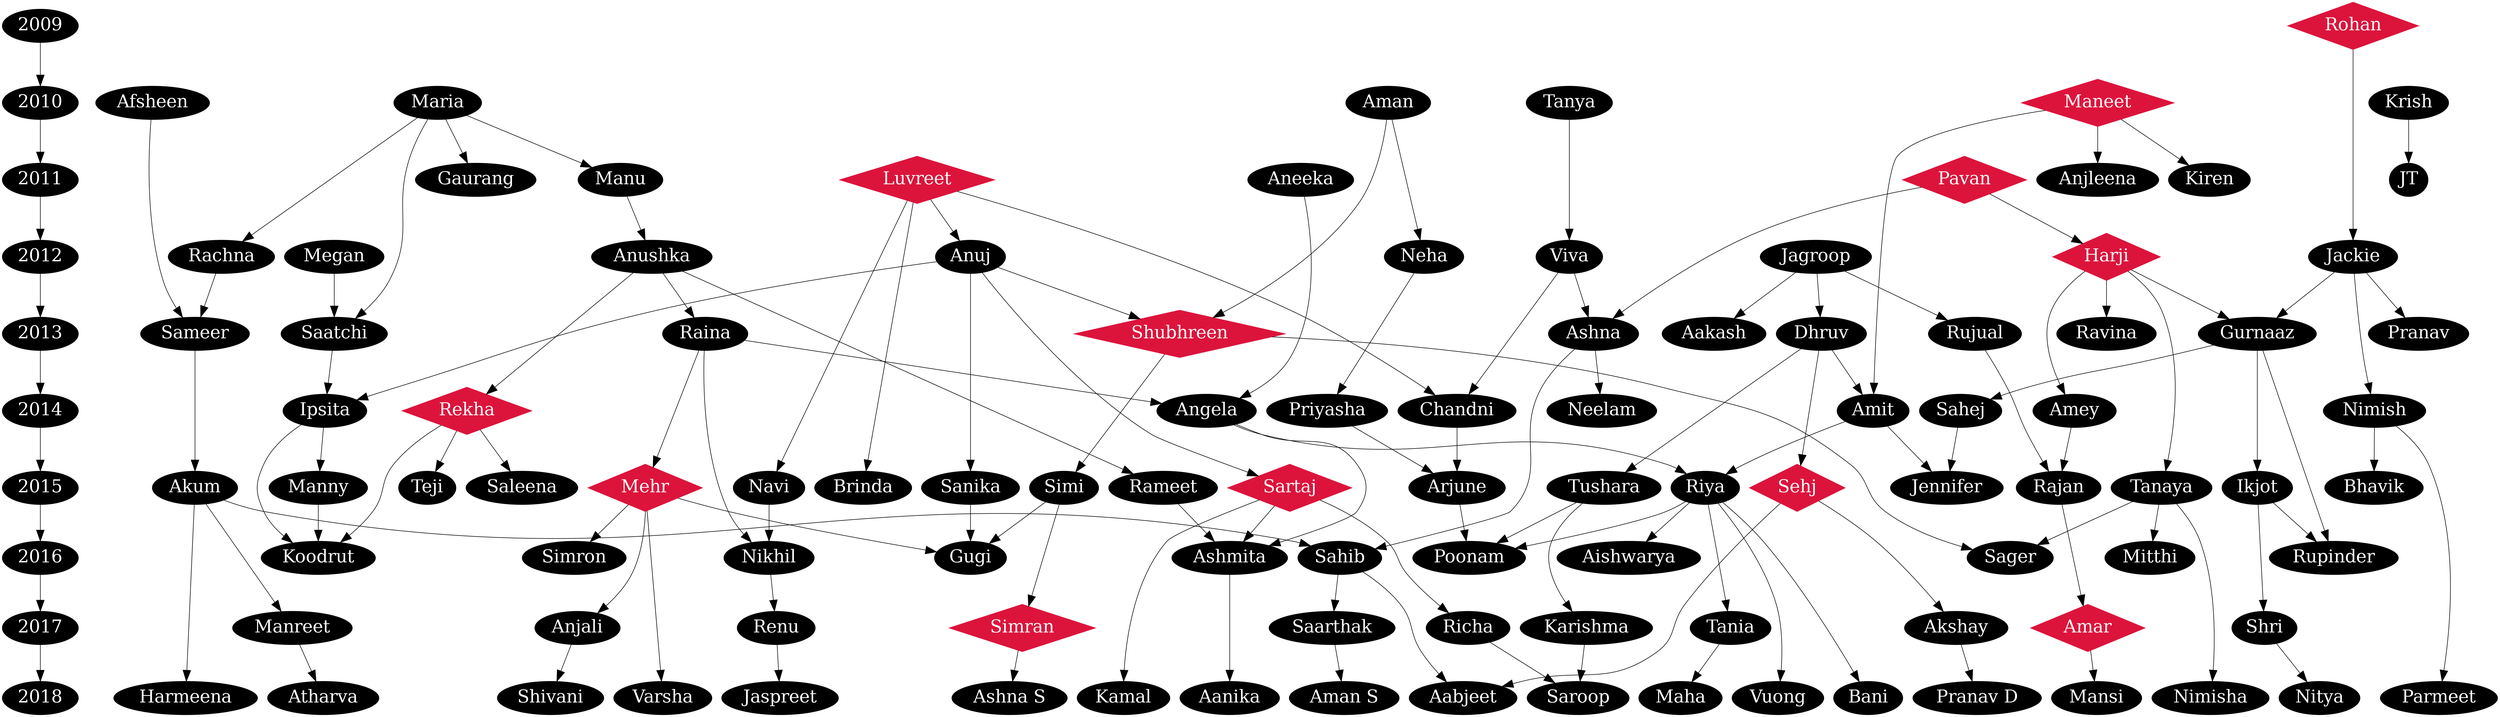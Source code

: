 digraph DRP {
bgcolor=white;
center=true;
ranksep=.75;
	edge [arrowsize=2.0, color=black];
	node [color=black, fontcolor=white,fontsize=32, style=filled];
"2009" -> "2010"
"2010" -> "2011"
"2011" -> "2012"
"2012" -> "2013"
"2013" -> "2014"
"2014" -> "2015"
"2015" -> "2016"
"2016" -> "2017"
"2017" -> "2018"
"Rujual" -> "Rajan"
"Shubhreen" [shape=diamond, color=crimson]
"Shubhreen" -> "Simi"
"Shubhreen" [shape=diamond, color=crimson]
"Shubhreen" -> "Sager"
"Amey" -> "Rajan"
"Chandni" -> "Arjune"
"Neha" -> "Priyasha"
"Jagroop" -> "Rujual"
"Jagroop" -> "Dhruv"
"Jagroop" -> "Aakash"
"Luvreet" [shape=diamond, color=crimson]
"Luvreet" -> "Anuj"
"Luvreet" [shape=diamond, color=crimson]
"Luvreet" -> "Chandni"
"Luvreet" [shape=diamond, color=crimson]
"Luvreet" -> "Navi"
"Luvreet" [shape=diamond, color=crimson]
"Luvreet" -> "Brinda"
"Afsheen" -> "Sameer"
"Ashna" -> "Neelam"
"Ashna" -> "Sahib"
"Shri" -> "Nitya"
"Richa" -> "Saroop"
"Manreet" -> "Atharva"
"Nimish" -> "Bhavik"
"Nimish" -> "Parmeet"
"Saatchi" -> "Ipsita"
"Harji" [shape=diamond, color=crimson]
"Harji" -> "Gurnaaz"
"Harji" [shape=diamond, color=crimson]
"Harji" -> "Amey"
"Harji" [shape=diamond, color=crimson]
"Harji" -> "Tanaya"
"Harji" [shape=diamond, color=crimson]
"Harji" -> "Ravina"
"Manu" -> "Anushka"
"Sahej" -> "Jennifer"
"Rameet" -> "Ashmita"
"Amar" [shape=diamond, color=crimson]
"Amar" -> "Mansi"
"Aman" -> "Shubhreen"
"Aman" -> "Neha"
"Amit" -> "Riya"
"Amit" -> "Jennifer"
"Tushara" -> "Poonam"
"Tushara" -> "Karishma"
"Megan" -> "Saatchi"
"Arjune" -> "Poonam"
"Sartaj" [shape=diamond, color=crimson]
"Sartaj" -> "Richa"
"Sartaj" [shape=diamond, color=crimson]
"Sartaj" -> "Ashmita"
"Sartaj" [shape=diamond, color=crimson]
"Sartaj" -> "Kamal"
"Ikjot" -> "Rupinder"
"Ikjot" -> "Shri"
"Renu" -> "Jaspreet"
"Akum" -> "Sahib"
"Akum" -> "Manreet"
"Akum" -> "Harmeena"
"Saarthak" -> "Aman S"
"Dhruv" -> "Sehj"
"Dhruv" -> "Tushara"
"Dhruv" -> "Amit"
"Tanya" -> "Viva"
"Nikhil" -> "Renu"
"Angela" -> "Riya"
"Angela" -> "Ashmita"
"Sanika" -> "Gugi"
"Akshay" -> "Pranav D"
"Tania" -> "Maha"
"Priyasha" -> "Arjune"
"Simran" [shape=diamond, color=crimson]
"Simran" -> "Ashna S"
"Viva" -> "Ashna"
"Viva" -> "Chandni"
"Jackie" -> "Gurnaaz"
"Jackie" -> "Pranav"
"Jackie" -> "Nimish"
"Raina" -> "Angela"
"Raina" -> "Mehr"
"Raina" -> "Nikhil"
"Sameer" -> "Akum"
"Gurnaaz" -> "Sahej"
"Gurnaaz" -> "Ikjot"
"Gurnaaz" -> "Rupinder"
"Rohan" [shape=diamond, color=crimson]
"Rohan" -> "Jackie"
"Maneet" [shape=diamond, color=crimson]
"Maneet" -> "Amit"
"Maneet" [shape=diamond, color=crimson]
"Maneet" -> "Anjleena"
"Maneet" [shape=diamond, color=crimson]
"Maneet" -> "Kiren"
"Simi" -> "Gugi"
"Simi" -> "Simran"
"Riya" -> "Poonam"
"Riya" -> "Vuong"
"Riya" -> "Bani"
"Riya" -> "Tania"
"Riya" -> "Aishwarya"
"Maria" -> "Manu"
"Maria" -> "Rachna"
"Maria" -> "Saatchi"
"Maria" -> "Gaurang"
"Anuj" -> "Shubhreen"
"Anuj" -> "Ipsita"
"Anuj" -> "Sanika"
"Anuj" -> "Sartaj"
"Ashmita" -> "Aanika"
"Krish" -> "JT"
"Rekha" [shape=diamond, color=crimson]
"Rekha" -> "Koodrut"
"Rekha" [shape=diamond, color=crimson]
"Rekha" -> "Saleena"
"Rekha" [shape=diamond, color=crimson]
"Rekha" -> "Teji"
"Sehj" [shape=diamond, color=crimson]
"Sehj" -> "Aabjeet"
"Sehj" [shape=diamond, color=crimson]
"Sehj" -> "Akshay"
"Rachna" -> "Sameer"
"Rajan" -> "Amar"
"Navi" -> "Nikhil"
"Anushka" -> "Raina"
"Anushka" -> "Rekha"
"Anushka" -> "Rameet"
"Mehr" [shape=diamond, color=crimson]
"Mehr" -> "Gugi"
"Mehr" [shape=diamond, color=crimson]
"Mehr" -> "Anjali"
"Mehr" [shape=diamond, color=crimson]
"Mehr" -> "Varsha"
"Mehr" [shape=diamond, color=crimson]
"Mehr" -> "Simron"
"Pavan" [shape=diamond, color=crimson]
"Pavan" -> "Harji"
"Pavan" [shape=diamond, color=crimson]
"Pavan" -> "Ashna"
"Tanaya" -> "Sager"
"Tanaya" -> "Mitthi"
"Tanaya" -> "Nimisha"
"Aneeka" -> "Angela"
"Anjali" -> "Shivani"
"Sahib" -> "Aabjeet"
"Sahib" -> "Saarthak"
"Karishma" -> "Saroop"
"Manny" -> "Koodrut"
"Ipsita" -> "Manny"
"Ipsita" -> "Koodrut"
{rank=same "2009" "Rohan"}
{rank=same "2010" "Afsheen" "Aman" "Tanya" "Maneet" "Maria" "Krish"}
{rank=same "2011" "Luvreet" "Manu" "Pavan" "Aneeka"}
{rank=same "2012" "Neha" "Jagroop" "Harji" "Megan" "Viva" "Jackie" "Anuj" "Rachna" "Anushka"}
{rank=same "2013" "Rujual" "Shubhreen" "Ashna" "Saatchi" "Dhruv" "Raina" "Sameer" "Gurnaaz"}
{rank=same "2014" "Amey" "Chandni" "Nimish" "Sahej" "Amit" "Angela" "Priyasha" "Rekha" "Ipsita"}
{rank=same "2015" "Rameet" "Tushara" "Arjune" "Sartaj" "Ikjot" "Akum" "Sanika" "Simi" "Riya" "Brinda" "Sehj" "Rajan" "Navi" "Mehr" "Tanaya" "Manny"}
{rank=same "2016" "Nikhil" "Ashmita" "Sahib"}
{rank=same "2017" "Shri" "Richa" "Manreet" "Amar" "Renu" "Saarthak" "Akshay" "Tania" "Simran" "Anjali" "Karishma"}
{rank=same "2018" "Varsha" "Nimisha" "Shivani" "Harmeena" "Bani" "Saroop" "Kamal" "Aman S" "Maha" "Parmeet" "Nitya" "Pranav D" "Vuong" "Aabjeet" "Atharva" "Ashna S" "Aanika" "Jaspreet"}
{rank=source "Rohan" "2009"}
}
